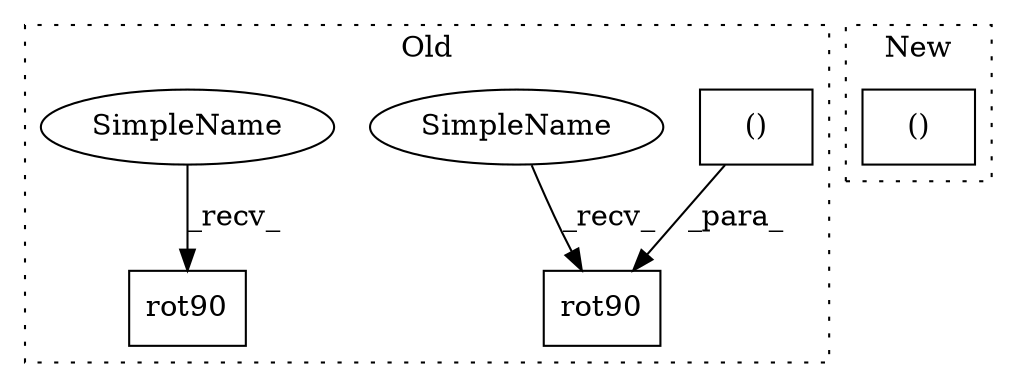 digraph G {
subgraph cluster0 {
1 [label="rot90" a="32" s="1599,1695" l="6,1" shape="box"];
3 [label="()" a="106" s="1623" l="70" shape="box"];
4 [label="rot90" a="32" s="1404,1521" l="6,1" shape="box"];
5 [label="SimpleName" a="42" s="1593" l="5" shape="ellipse"];
6 [label="SimpleName" a="42" s="1398" l="5" shape="ellipse"];
label = "Old";
style="dotted";
}
subgraph cluster1 {
2 [label="()" a="106" s="1577" l="15" shape="box"];
label = "New";
style="dotted";
}
3 -> 1 [label="_para_"];
5 -> 1 [label="_recv_"];
6 -> 4 [label="_recv_"];
}